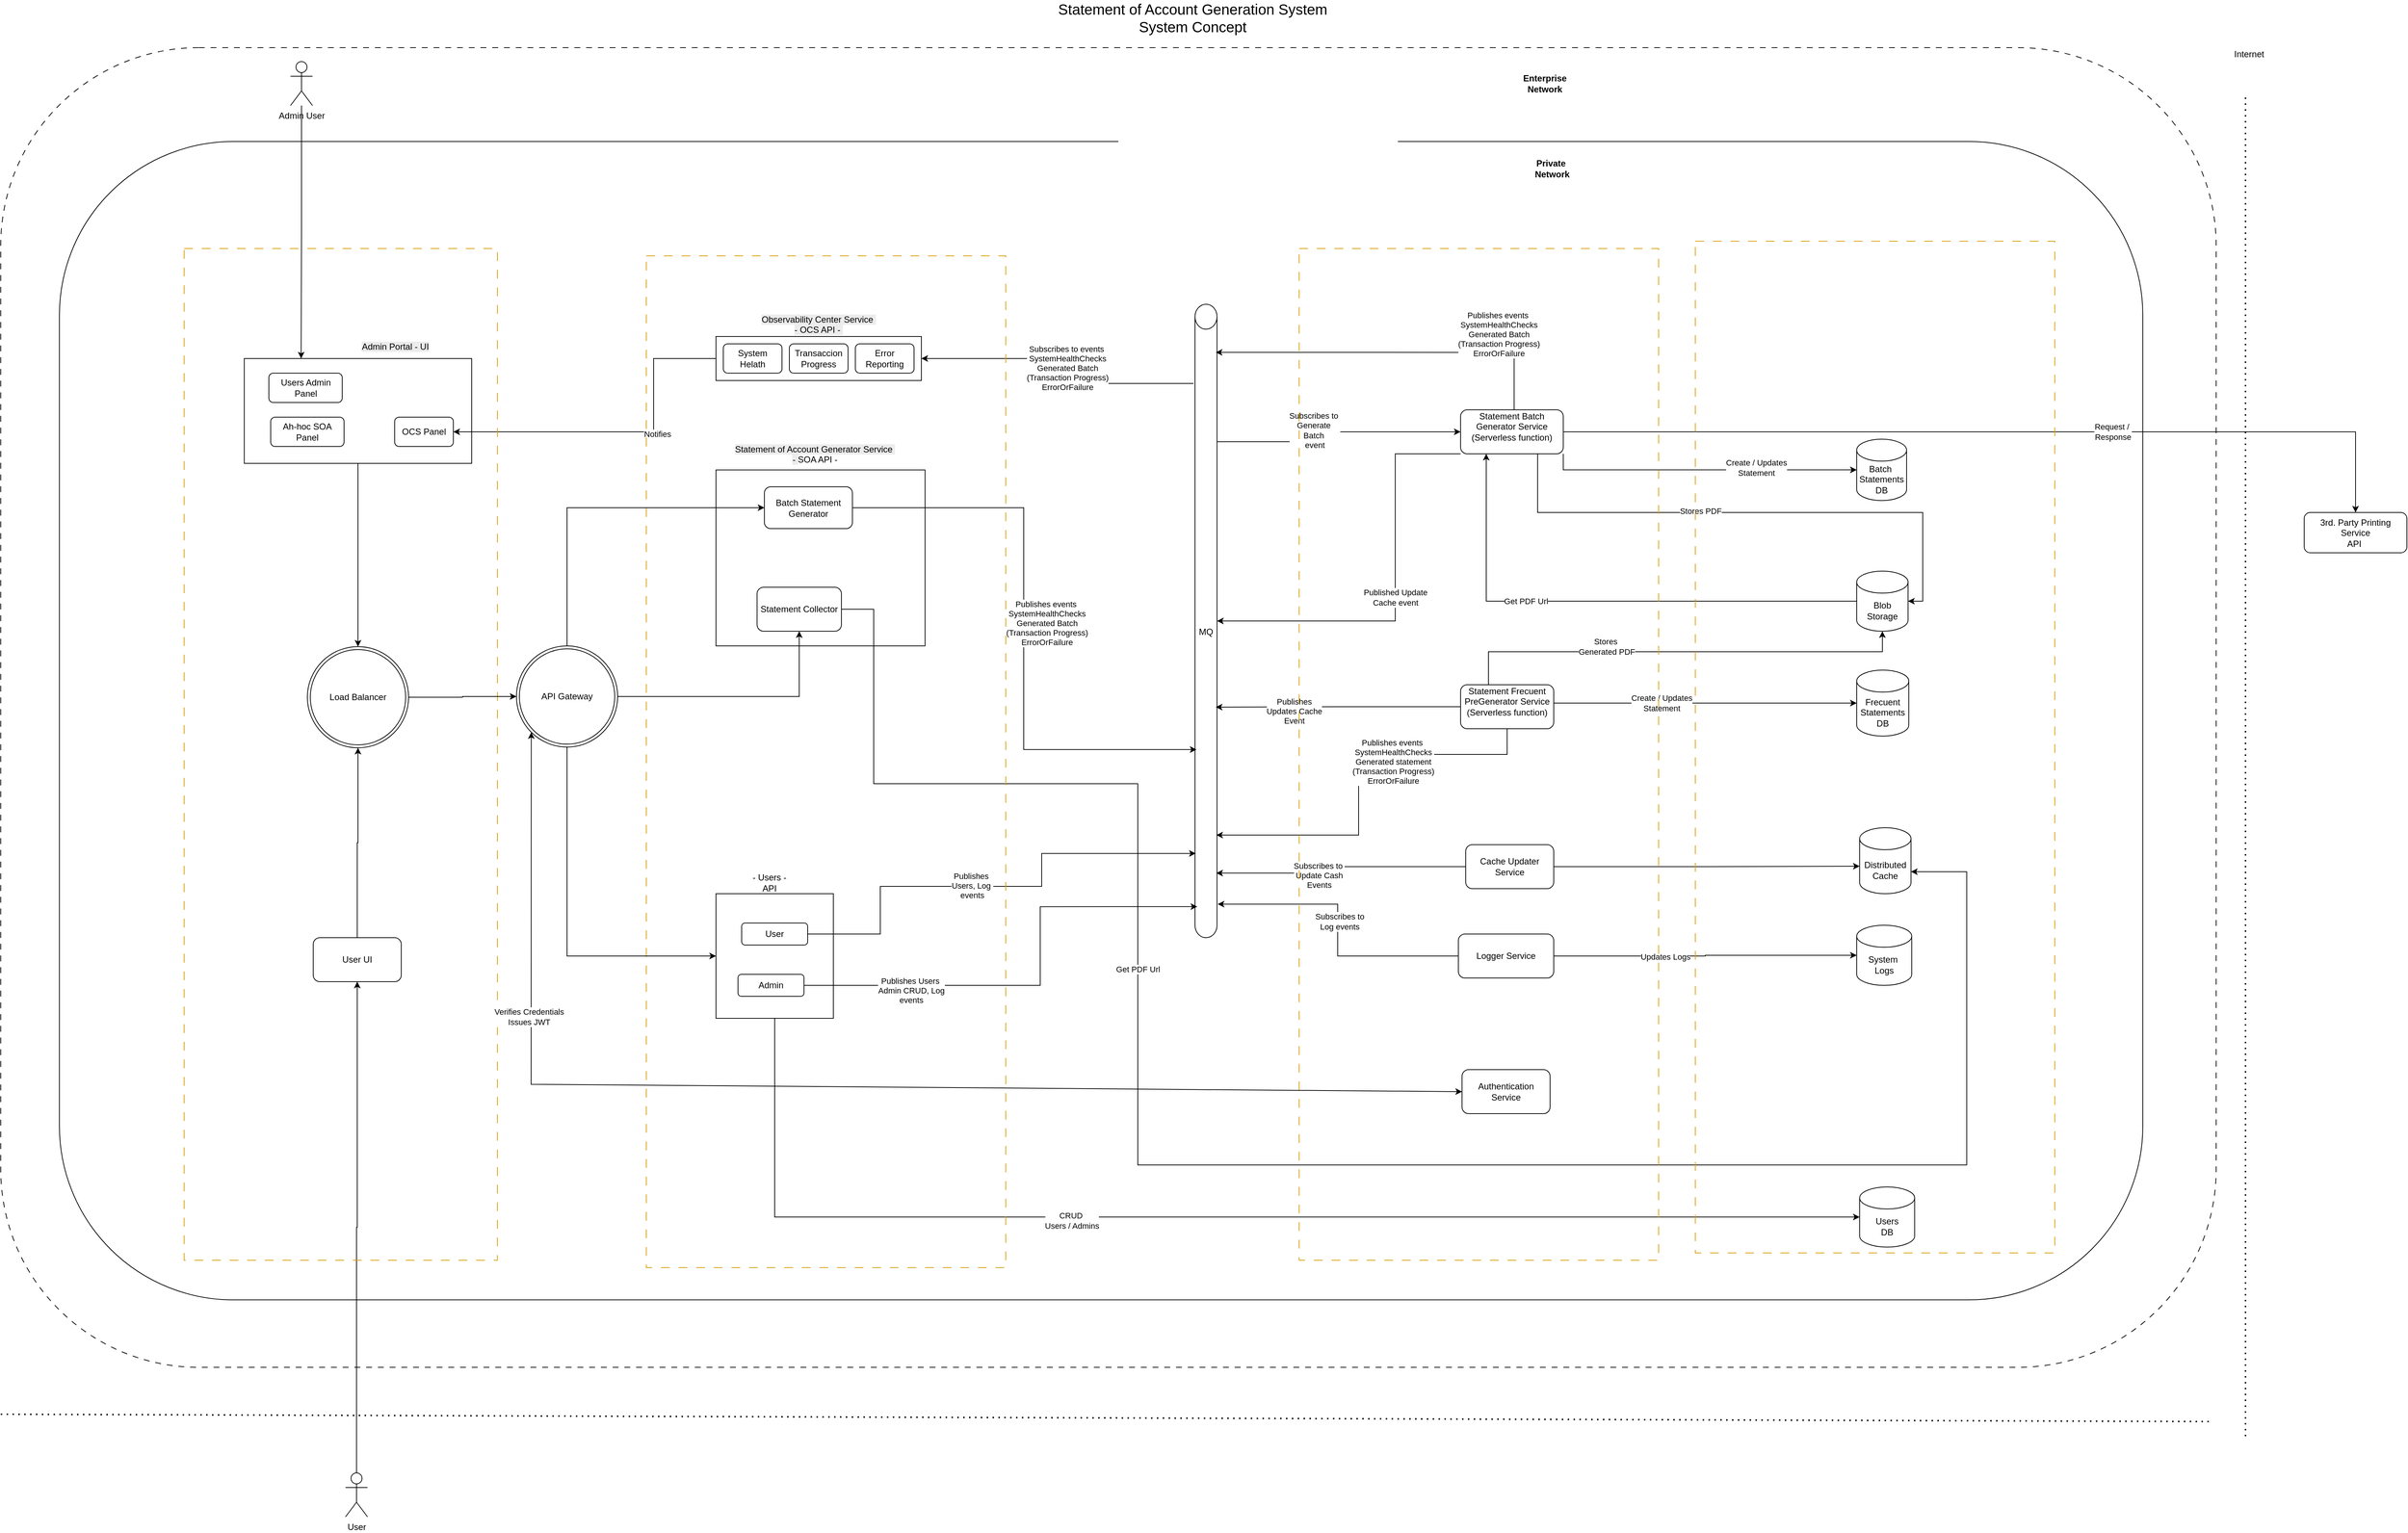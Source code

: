 <mxfile version="27.0.9">
  <diagram name="Page-1" id="ivryOhgs7Wn5QbUWxut4">
    <mxGraphModel dx="2745" dy="2300" grid="1" gridSize="10" guides="1" tooltips="1" connect="1" arrows="1" fold="1" page="1" pageScale="1" pageWidth="850" pageHeight="1100" math="0" shadow="0">
      <root>
        <mxCell id="0" />
        <mxCell id="1" parent="0" />
        <mxCell id="0R49yb49YaAFnDWCWFuC-21" value="" style="rounded=1;whiteSpace=wrap;html=1;dashed=1;dashPattern=8 8;" parent="1" vertex="1">
          <mxGeometry x="-780" y="46" width="3020" height="1800" as="geometry" />
        </mxCell>
        <mxCell id="0R49yb49YaAFnDWCWFuC-17" value="&lt;div style=&quot;forced-color-adjust: none;&quot;&gt;&lt;br&gt;&lt;/div&gt;" style="rounded=1;whiteSpace=wrap;html=1;" parent="1" vertex="1">
          <mxGeometry x="-700" y="174" width="2840" height="1580" as="geometry" />
        </mxCell>
        <mxCell id="Zs69AkH76eqMcSvAzJ_--1" value="" style="rounded=0;whiteSpace=wrap;html=1;" parent="1" vertex="1">
          <mxGeometry x="195" y="440" width="280" height="60" as="geometry" />
        </mxCell>
        <mxCell id="0R49yb49YaAFnDWCWFuC-1" value="&lt;span style=&quot;color: rgb(0, 0, 0); font-family: Helvetica; font-size: 12px; font-style: normal; font-variant-ligatures: normal; font-variant-caps: normal; font-weight: 400; letter-spacing: normal; orphans: 2; text-indent: 0px; text-transform: none; widows: 2; word-spacing: 0px; -webkit-text-stroke-width: 0px; white-space: normal; background-color: rgb(236, 236, 236); text-decoration-thickness: initial; text-decoration-style: initial; text-decoration-color: initial; float: none; display: inline !important;&quot;&gt;Observability Center Service&amp;nbsp;&lt;/span&gt;&lt;div&gt;&lt;span style=&quot;color: rgb(0, 0, 0); font-family: Helvetica; font-size: 12px; font-style: normal; font-variant-ligatures: normal; font-variant-caps: normal; font-weight: 400; letter-spacing: normal; orphans: 2; text-indent: 0px; text-transform: none; widows: 2; word-spacing: 0px; -webkit-text-stroke-width: 0px; white-space: normal; background-color: rgb(236, 236, 236); text-decoration-thickness: initial; text-decoration-style: initial; text-decoration-color: initial; float: none; display: inline !important;&quot;&gt;- OCS API -&amp;nbsp;&lt;/span&gt;&lt;/div&gt;" style="text;whiteSpace=wrap;html=1;align=center;" parent="1" vertex="1">
          <mxGeometry x="230" y="403" width="210" height="30" as="geometry" />
        </mxCell>
        <mxCell id="0R49yb49YaAFnDWCWFuC-2" value="System Helath" style="rounded=1;whiteSpace=wrap;html=1;" parent="1" vertex="1">
          <mxGeometry x="205" y="450" width="80" height="40" as="geometry" />
        </mxCell>
        <mxCell id="0R49yb49YaAFnDWCWFuC-3" value="Transaccion Progress" style="rounded=1;whiteSpace=wrap;html=1;" parent="1" vertex="1">
          <mxGeometry x="295" y="450" width="80" height="40" as="geometry" />
        </mxCell>
        <mxCell id="0R49yb49YaAFnDWCWFuC-4" value="Error Reporting" style="rounded=1;whiteSpace=wrap;html=1;" parent="1" vertex="1">
          <mxGeometry x="385" y="450" width="80" height="40" as="geometry" />
        </mxCell>
        <mxCell id="0R49yb49YaAFnDWCWFuC-5" value="" style="rounded=0;whiteSpace=wrap;html=1;" parent="1" vertex="1">
          <mxGeometry x="195" y="622" width="285" height="240" as="geometry" />
        </mxCell>
        <mxCell id="0R49yb49YaAFnDWCWFuC-6" value="&lt;span style=&quot;color: rgb(0, 0, 0); font-family: Helvetica; font-size: 12px; font-style: normal; font-variant-ligatures: normal; font-variant-caps: normal; font-weight: 400; letter-spacing: normal; orphans: 2; text-indent: 0px; text-transform: none; widows: 2; word-spacing: 0px; -webkit-text-stroke-width: 0px; white-space: normal; background-color: rgb(236, 236, 236); text-decoration-thickness: initial; text-decoration-style: initial; text-decoration-color: initial; float: none; display: inline !important;&quot;&gt;Statement of Account Generator Service&amp;nbsp;&lt;/span&gt;&lt;div&gt;&lt;span style=&quot;color: rgb(0, 0, 0); font-family: Helvetica; font-size: 12px; font-style: normal; font-variant-ligatures: normal; font-variant-caps: normal; font-weight: 400; letter-spacing: normal; orphans: 2; text-indent: 0px; text-transform: none; widows: 2; word-spacing: 0px; -webkit-text-stroke-width: 0px; white-space: normal; background-color: rgb(236, 236, 236); text-decoration-thickness: initial; text-decoration-style: initial; text-decoration-color: initial; float: none; display: inline !important;&quot;&gt;-&amp;nbsp;&lt;/span&gt;SOA API -&lt;/div&gt;" style="text;whiteSpace=wrap;html=1;align=center;" parent="1" vertex="1">
          <mxGeometry x="190" y="580" width="280" height="30" as="geometry" />
        </mxCell>
        <mxCell id="ZxCxxTP1-fVxtw4pIdDy-40" style="edgeStyle=orthogonalEdgeStyle;rounded=0;orthogonalLoop=1;jettySize=auto;html=1;entryX=1;entryY=0;entryDx=0;entryDy=60;entryPerimeter=0;exitX=1;exitY=0.5;exitDx=0;exitDy=0;" parent="1" source="0R49yb49YaAFnDWCWFuC-7" target="ZxCxxTP1-fVxtw4pIdDy-104" edge="1">
          <mxGeometry relative="1" as="geometry">
            <Array as="points">
              <mxPoint x="410" y="812" />
              <mxPoint x="410" y="1050" />
              <mxPoint x="770" y="1050" />
              <mxPoint x="770" y="1570" />
              <mxPoint x="1900" y="1570" />
              <mxPoint x="1900" y="1170" />
            </Array>
          </mxGeometry>
        </mxCell>
        <mxCell id="ZxCxxTP1-fVxtw4pIdDy-41" value="Get PDF Url" style="edgeLabel;html=1;align=center;verticalAlign=middle;resizable=0;points=[];" parent="ZxCxxTP1-fVxtw4pIdDy-40" vertex="1" connectable="0">
          <mxGeometry x="-0.43" relative="1" as="geometry">
            <mxPoint y="106" as="offset" />
          </mxGeometry>
        </mxCell>
        <mxCell id="0R49yb49YaAFnDWCWFuC-7" value="Statement Collector" style="rounded=1;whiteSpace=wrap;html=1;" parent="1" vertex="1">
          <mxGeometry x="251" y="782" width="115" height="60" as="geometry" />
        </mxCell>
        <mxCell id="0R49yb49YaAFnDWCWFuC-8" value="Batch Statement Generator" style="rounded=1;whiteSpace=wrap;html=1;" parent="1" vertex="1">
          <mxGeometry x="261" y="645" width="120" height="57" as="geometry" />
        </mxCell>
        <mxCell id="zxRVQhYA9sMIBTEJFNtc-15" style="edgeStyle=orthogonalEdgeStyle;rounded=0;orthogonalLoop=1;jettySize=auto;html=1;" parent="1" source="0R49yb49YaAFnDWCWFuC-11" target="zxRVQhYA9sMIBTEJFNtc-12" edge="1">
          <mxGeometry relative="1" as="geometry" />
        </mxCell>
        <mxCell id="0R49yb49YaAFnDWCWFuC-11" value="" style="rounded=0;whiteSpace=wrap;html=1;" parent="1" vertex="1">
          <mxGeometry x="-448" y="470" width="310" height="143" as="geometry" />
        </mxCell>
        <mxCell id="0R49yb49YaAFnDWCWFuC-12" value="&lt;span style=&quot;color: rgb(0, 0, 0); font-family: Helvetica; font-size: 12px; font-style: normal; font-variant-ligatures: normal; font-variant-caps: normal; font-weight: 400; letter-spacing: normal; orphans: 2; text-indent: 0px; text-transform: none; widows: 2; word-spacing: 0px; -webkit-text-stroke-width: 0px; white-space: normal; background-color: rgb(236, 236, 236); text-decoration-thickness: initial; text-decoration-style: initial; text-decoration-color: initial; float: none; display: inline !important;&quot;&gt;Admin Portal - UI&lt;/span&gt;" style="text;whiteSpace=wrap;html=1;align=center;" parent="1" vertex="1">
          <mxGeometry x="-347" y="440" width="210" height="30" as="geometry" />
        </mxCell>
        <mxCell id="0R49yb49YaAFnDWCWFuC-13" value="Ah-hoc&lt;span style=&quot;background-color: transparent; color: light-dark(rgb(0, 0, 0), rgb(255, 255, 255));&quot;&gt;&amp;nbsp;SOA Panel&lt;/span&gt;" style="rounded=1;whiteSpace=wrap;html=1;" parent="1" vertex="1">
          <mxGeometry x="-412" y="550" width="100" height="40" as="geometry" />
        </mxCell>
        <mxCell id="0R49yb49YaAFnDWCWFuC-14" value="OCS Panel" style="rounded=1;whiteSpace=wrap;html=1;" parent="1" vertex="1">
          <mxGeometry x="-243" y="550" width="80" height="40" as="geometry" />
        </mxCell>
        <mxCell id="kHG6LElblxiRrdiKIm1M-5" style="edgeStyle=orthogonalEdgeStyle;rounded=0;orthogonalLoop=1;jettySize=auto;html=1;entryX=0.25;entryY=0;entryDx=0;entryDy=0;" parent="1" source="0R49yb49YaAFnDWCWFuC-18" target="0R49yb49YaAFnDWCWFuC-11" edge="1">
          <mxGeometry relative="1" as="geometry" />
        </mxCell>
        <mxCell id="0R49yb49YaAFnDWCWFuC-18" value="Admin User" style="shape=umlActor;verticalLabelPosition=bottom;verticalAlign=top;html=1;outlineConnect=0;" parent="1" vertex="1">
          <mxGeometry x="-385" y="65" width="30" height="60" as="geometry" />
        </mxCell>
        <mxCell id="0R49yb49YaAFnDWCWFuC-22" value="&lt;font style=&quot;font-size: 20px;&quot;&gt;Statement of Account&amp;nbsp;&lt;span style=&quot;background-color: transparent; color: light-dark(rgb(0, 0, 0), rgb(255, 255, 255));&quot;&gt;Generation System&lt;/span&gt;&lt;/font&gt;&lt;div&gt;&lt;span style=&quot;font-size: 20px; background-color: transparent; color: light-dark(rgb(0, 0, 0), rgb(255, 255, 255));&quot;&gt;System Concept&lt;/span&gt;&lt;/div&gt;" style="text;html=1;align=center;verticalAlign=middle;whiteSpace=wrap;rounded=0;" parent="1" vertex="1">
          <mxGeometry x="620" y="-10" width="450" height="30" as="geometry" />
        </mxCell>
        <mxCell id="ZxCxxTP1-fVxtw4pIdDy-1" value="&lt;div&gt;&lt;b&gt;Private&amp;nbsp;&lt;/b&gt;&lt;/div&gt;&lt;div&gt;&lt;b&gt;Network&lt;/b&gt;&lt;/div&gt;" style="text;html=1;align=center;verticalAlign=middle;whiteSpace=wrap;rounded=0;" parent="1" vertex="1">
          <mxGeometry x="1290" y="195" width="90" height="32" as="geometry" />
        </mxCell>
        <mxCell id="ZxCxxTP1-fVxtw4pIdDy-2" value="&lt;div&gt;&lt;b&gt;Enterprise Network&lt;/b&gt;&lt;/div&gt;" style="text;html=1;align=center;verticalAlign=middle;whiteSpace=wrap;rounded=0;" parent="1" vertex="1">
          <mxGeometry x="1270" y="80" width="110" height="30" as="geometry" />
        </mxCell>
        <mxCell id="ZxCxxTP1-fVxtw4pIdDy-10" style="edgeStyle=orthogonalEdgeStyle;rounded=0;orthogonalLoop=1;jettySize=auto;html=1;entryX=0.5;entryY=0;entryDx=0;entryDy=0;" parent="1" source="ZxCxxTP1-fVxtw4pIdDy-8" target="ZxCxxTP1-fVxtw4pIdDy-9" edge="1">
          <mxGeometry relative="1" as="geometry" />
        </mxCell>
        <mxCell id="ZxCxxTP1-fVxtw4pIdDy-21" value="Request /&amp;nbsp;&lt;div&gt;Response&lt;/div&gt;" style="edgeLabel;html=1;align=center;verticalAlign=middle;resizable=0;points=[];" parent="ZxCxxTP1-fVxtw4pIdDy-10" vertex="1" connectable="0">
          <mxGeometry x="-0.239" relative="1" as="geometry">
            <mxPoint x="296" as="offset" />
          </mxGeometry>
        </mxCell>
        <mxCell id="ZxCxxTP1-fVxtw4pIdDy-8" value="Statement Batch Generator Service&lt;div&gt;(Serverless function)&lt;br&gt;&lt;div&gt;&lt;br&gt;&lt;/div&gt;&lt;/div&gt;" style="rounded=1;whiteSpace=wrap;html=1;" parent="1" vertex="1">
          <mxGeometry x="1210" y="540" width="140" height="60" as="geometry" />
        </mxCell>
        <mxCell id="ZxCxxTP1-fVxtw4pIdDy-9" value="3rd. Party Printing Service&lt;div&gt;API&amp;nbsp;&lt;/div&gt;" style="rounded=1;whiteSpace=wrap;html=1;" parent="1" vertex="1">
          <mxGeometry x="2360" y="680" width="140" height="55" as="geometry" />
        </mxCell>
        <mxCell id="ZxCxxTP1-fVxtw4pIdDy-15" style="edgeStyle=orthogonalEdgeStyle;rounded=0;orthogonalLoop=1;jettySize=auto;html=1;exitX=0.889;exitY=0.217;exitDx=0;exitDy=0;exitPerimeter=0;" parent="1" source="ZxCxxTP1-fVxtw4pIdDy-11" target="ZxCxxTP1-fVxtw4pIdDy-8" edge="1">
          <mxGeometry relative="1" as="geometry" />
        </mxCell>
        <mxCell id="ZxCxxTP1-fVxtw4pIdDy-19" value="Subscribes to&amp;nbsp;&lt;div&gt;&lt;span style=&quot;background-color: light-dark(#ffffff, var(--ge-dark-color, #121212)); color: light-dark(rgb(0, 0, 0), rgb(255, 255, 255));&quot;&gt;Generate&amp;nbsp;&lt;/span&gt;&lt;div&gt;&lt;span style=&quot;background-color: light-dark(#ffffff, var(--ge-dark-color, #121212)); color: light-dark(rgb(0, 0, 0), rgb(255, 255, 255));&quot;&gt;Batch&amp;nbsp;&lt;/span&gt;&lt;div&gt;&lt;div&gt;event&lt;/div&gt;&lt;/div&gt;&lt;/div&gt;&lt;/div&gt;" style="edgeLabel;html=1;align=center;verticalAlign=middle;resizable=0;points=[];" parent="ZxCxxTP1-fVxtw4pIdDy-15" vertex="1" connectable="0">
          <mxGeometry x="-0.255" relative="1" as="geometry">
            <mxPoint x="6" y="-16" as="offset" />
          </mxGeometry>
        </mxCell>
        <mxCell id="ZxCxxTP1-fVxtw4pIdDy-17" style="edgeStyle=orthogonalEdgeStyle;rounded=0;orthogonalLoop=1;jettySize=auto;html=1;entryX=1;entryY=0.5;entryDx=0;entryDy=0;exitX=-0.067;exitY=0.125;exitDx=0;exitDy=0;exitPerimeter=0;" parent="1" source="ZxCxxTP1-fVxtw4pIdDy-11" target="Zs69AkH76eqMcSvAzJ_--1" edge="1">
          <mxGeometry relative="1" as="geometry">
            <mxPoint x="847.01" y="484.478" as="sourcePoint" />
            <mxPoint x="475.0" y="486" as="targetPoint" />
          </mxGeometry>
        </mxCell>
        <mxCell id="ZxCxxTP1-fVxtw4pIdDy-60" value="Subscribes to&amp;nbsp;&lt;span style=&quot;background-color: light-dark(#ffffff, var(--ge-dark-color, #121212)); color: light-dark(rgb(0, 0, 0), rgb(255, 255, 255));&quot;&gt;events&amp;nbsp;&lt;/span&gt;&lt;div&gt;&lt;div&gt;&lt;span style=&quot;background-color: light-dark(#ffffff, var(--ge-dark-color, #121212)); color: light-dark(rgb(0, 0, 0), rgb(255, 255, 255));&quot;&gt;SystemHealthChecks&lt;/span&gt;&lt;/div&gt;&lt;div&gt;Generated Batch &lt;br&gt;(Transaction Progress)&lt;/div&gt;&lt;div&gt;ErrorOrFailure&lt;/div&gt;&lt;/div&gt;" style="edgeLabel;html=1;align=center;verticalAlign=middle;resizable=0;points=[];" parent="ZxCxxTP1-fVxtw4pIdDy-17" vertex="1" connectable="0">
          <mxGeometry x="0.204" y="-1" relative="1" as="geometry">
            <mxPoint x="38" y="14" as="offset" />
          </mxGeometry>
        </mxCell>
        <mxCell id="ZxCxxTP1-fVxtw4pIdDy-11" value="MQ" style="shape=cylinder3;whiteSpace=wrap;html=1;boundedLbl=1;backgroundOutline=1;size=17;" parent="1" vertex="1">
          <mxGeometry x="848" y="396" width="30" height="864" as="geometry" />
        </mxCell>
        <mxCell id="ZxCxxTP1-fVxtw4pIdDy-12" style="edgeStyle=orthogonalEdgeStyle;rounded=0;orthogonalLoop=1;jettySize=auto;html=1;exitX=1;exitY=0.5;exitDx=0;exitDy=0;entryX=0.067;entryY=0.703;entryDx=0;entryDy=0;entryPerimeter=0;" parent="1" source="0R49yb49YaAFnDWCWFuC-8" target="ZxCxxTP1-fVxtw4pIdDy-11" edge="1">
          <mxGeometry relative="1" as="geometry" />
        </mxCell>
        <mxCell id="ZxCxxTP1-fVxtw4pIdDy-18" value="Publishes events&amp;nbsp;&lt;div&gt;&lt;div&gt;&lt;span style=&quot;background-color: light-dark(#ffffff, var(--ge-dark-color, #121212)); color: light-dark(rgb(0, 0, 0), rgb(255, 255, 255));&quot;&gt;SystemHealthChecks&lt;/span&gt;&lt;/div&gt;&lt;div&gt;Generated Batch&lt;br&gt;(Transaction Progress)&lt;/div&gt;&lt;div&gt;ErrorOrFailure&lt;/div&gt;&lt;/div&gt;" style="edgeLabel;html=1;align=center;verticalAlign=middle;resizable=0;points=[];" parent="ZxCxxTP1-fVxtw4pIdDy-12" vertex="1" connectable="0">
          <mxGeometry x="-0.025" relative="1" as="geometry">
            <mxPoint x="31" y="1" as="offset" />
          </mxGeometry>
        </mxCell>
        <mxCell id="ZxCxxTP1-fVxtw4pIdDy-16" style="edgeStyle=orthogonalEdgeStyle;rounded=0;orthogonalLoop=1;jettySize=auto;html=1;entryX=0.944;entryY=0.076;entryDx=0;entryDy=0;entryPerimeter=0;exitX=0.5;exitY=0;exitDx=0;exitDy=0;" parent="1" source="ZxCxxTP1-fVxtw4pIdDy-8" target="ZxCxxTP1-fVxtw4pIdDy-11" edge="1">
          <mxGeometry relative="1" as="geometry">
            <Array as="points">
              <mxPoint x="1283" y="462" />
            </Array>
          </mxGeometry>
        </mxCell>
        <mxCell id="ZxCxxTP1-fVxtw4pIdDy-20" value="Publishes events&amp;nbsp;&lt;div&gt;&lt;div&gt;&lt;span style=&quot;background-color: light-dark(#ffffff, var(--ge-dark-color, #121212)); color: light-dark(rgb(0, 0, 0), rgb(255, 255, 255));&quot;&gt;SystemHealthChecks&lt;/span&gt;&lt;/div&gt;&lt;div&gt;Generated Batch&lt;br&gt;(Transaction Progress)&lt;/div&gt;&lt;div&gt;ErrorOrFailure&lt;/div&gt;&lt;/div&gt;" style="edgeLabel;html=1;align=center;verticalAlign=middle;resizable=0;points=[];" parent="ZxCxxTP1-fVxtw4pIdDy-16" vertex="1" connectable="0">
          <mxGeometry x="-0.58" relative="1" as="geometry">
            <mxPoint y="-25" as="offset" />
          </mxGeometry>
        </mxCell>
        <mxCell id="ZxCxxTP1-fVxtw4pIdDy-22" value="" style="endArrow=none;dashed=1;html=1;dashPattern=1 3;strokeWidth=2;rounded=0;" parent="1" edge="1">
          <mxGeometry width="50" height="50" relative="1" as="geometry">
            <mxPoint x="2280" y="1940" as="sourcePoint" />
            <mxPoint x="2280" y="110" as="targetPoint" />
          </mxGeometry>
        </mxCell>
        <mxCell id="ZxCxxTP1-fVxtw4pIdDy-23" value="Internet" style="text;html=1;align=center;verticalAlign=middle;whiteSpace=wrap;rounded=0;" parent="1" vertex="1">
          <mxGeometry x="2255" y="40" width="60" height="30" as="geometry" />
        </mxCell>
        <mxCell id="zxRVQhYA9sMIBTEJFNtc-19" style="edgeStyle=orthogonalEdgeStyle;rounded=0;orthogonalLoop=1;jettySize=auto;html=1;" parent="1" source="ZxCxxTP1-fVxtw4pIdDy-25" target="ZxCxxTP1-fVxtw4pIdDy-74" edge="1">
          <mxGeometry relative="1" as="geometry" />
        </mxCell>
        <mxCell id="ZxCxxTP1-fVxtw4pIdDy-25" value="User" style="shape=umlActor;verticalLabelPosition=bottom;verticalAlign=top;html=1;outlineConnect=0;" parent="1" vertex="1">
          <mxGeometry x="-310" y="1990" width="30" height="60" as="geometry" />
        </mxCell>
        <mxCell id="kHG6LElblxiRrdiKIm1M-6" style="edgeStyle=orthogonalEdgeStyle;rounded=0;orthogonalLoop=1;jettySize=auto;html=1;entryX=0.944;entryY=0.636;entryDx=0;entryDy=0;entryPerimeter=0;" parent="1" source="ZxCxxTP1-fVxtw4pIdDy-28" target="ZxCxxTP1-fVxtw4pIdDy-11" edge="1">
          <mxGeometry relative="1" as="geometry" />
        </mxCell>
        <mxCell id="kHG6LElblxiRrdiKIm1M-7" value="Publishes&lt;div&gt;Updates Cache&lt;div&gt;Event&lt;/div&gt;&lt;/div&gt;" style="edgeLabel;html=1;align=center;verticalAlign=middle;resizable=0;points=[];" parent="kHG6LElblxiRrdiKIm1M-6" vertex="1" connectable="0">
          <mxGeometry x="0.365" y="4" relative="1" as="geometry">
            <mxPoint y="1" as="offset" />
          </mxGeometry>
        </mxCell>
        <mxCell id="ZxCxxTP1-fVxtw4pIdDy-28" value="Statement Frecuent PreGenerator Service&lt;div&gt;(Serverless function)&lt;br&gt;&lt;div&gt;&lt;br&gt;&lt;/div&gt;&lt;/div&gt;" style="rounded=1;whiteSpace=wrap;html=1;" parent="1" vertex="1">
          <mxGeometry x="1210" y="915" width="127" height="60" as="geometry" />
        </mxCell>
        <mxCell id="ZxCxxTP1-fVxtw4pIdDy-42" style="edgeStyle=orthogonalEdgeStyle;rounded=0;orthogonalLoop=1;jettySize=auto;html=1;entryX=0.25;entryY=1;entryDx=0;entryDy=0;" parent="1" source="ZxCxxTP1-fVxtw4pIdDy-33" target="ZxCxxTP1-fVxtw4pIdDy-8" edge="1">
          <mxGeometry relative="1" as="geometry" />
        </mxCell>
        <mxCell id="ZxCxxTP1-fVxtw4pIdDy-43" value="Get PDF Url" style="edgeLabel;html=1;align=center;verticalAlign=middle;resizable=0;points=[];" parent="ZxCxxTP1-fVxtw4pIdDy-42" vertex="1" connectable="0">
          <mxGeometry x="0.277" relative="1" as="geometry">
            <mxPoint as="offset" />
          </mxGeometry>
        </mxCell>
        <mxCell id="ZxCxxTP1-fVxtw4pIdDy-33" value="Blob Storage" style="shape=cylinder3;whiteSpace=wrap;html=1;boundedLbl=1;backgroundOutline=1;size=15;" parent="1" vertex="1">
          <mxGeometry x="1750" y="760" width="70" height="82" as="geometry" />
        </mxCell>
        <mxCell id="ZxCxxTP1-fVxtw4pIdDy-34" style="edgeStyle=orthogonalEdgeStyle;rounded=0;orthogonalLoop=1;jettySize=auto;html=1;exitX=0.75;exitY=1;exitDx=0;exitDy=0;entryX=1;entryY=0.5;entryDx=0;entryDy=0;entryPerimeter=0;" parent="1" source="ZxCxxTP1-fVxtw4pIdDy-8" target="ZxCxxTP1-fVxtw4pIdDy-33" edge="1">
          <mxGeometry relative="1" as="geometry" />
        </mxCell>
        <mxCell id="ZxCxxTP1-fVxtw4pIdDy-36" value="Stores PDF" style="edgeLabel;html=1;align=center;verticalAlign=middle;resizable=0;points=[];" parent="ZxCxxTP1-fVxtw4pIdDy-34" vertex="1" connectable="0">
          <mxGeometry x="-0.19" y="2" relative="1" as="geometry">
            <mxPoint as="offset" />
          </mxGeometry>
        </mxCell>
        <mxCell id="ZxCxxTP1-fVxtw4pIdDy-35" style="edgeStyle=orthogonalEdgeStyle;rounded=0;orthogonalLoop=1;jettySize=auto;html=1;entryX=0.5;entryY=1;entryDx=0;entryDy=0;entryPerimeter=0;" parent="1" source="ZxCxxTP1-fVxtw4pIdDy-28" target="ZxCxxTP1-fVxtw4pIdDy-33" edge="1">
          <mxGeometry relative="1" as="geometry">
            <mxPoint x="1008" y="875" as="sourcePoint" />
            <Array as="points">
              <mxPoint x="1248" y="870" />
            </Array>
          </mxGeometry>
        </mxCell>
        <mxCell id="ZxCxxTP1-fVxtw4pIdDy-37" value="Stores&amp;nbsp;&lt;div&gt;Generated PDF&lt;/div&gt;" style="edgeLabel;html=1;align=center;verticalAlign=middle;resizable=0;points=[];" parent="ZxCxxTP1-fVxtw4pIdDy-35" vertex="1" connectable="0">
          <mxGeometry x="-0.326" relative="1" as="geometry">
            <mxPoint y="-7" as="offset" />
          </mxGeometry>
        </mxCell>
        <mxCell id="ZxCxxTP1-fVxtw4pIdDy-49" value="Frecuent Statements&lt;div&gt;DB&lt;/div&gt;" style="shape=cylinder3;whiteSpace=wrap;html=1;boundedLbl=1;backgroundOutline=1;size=15;" parent="1" vertex="1">
          <mxGeometry x="1750" y="895" width="71" height="90" as="geometry" />
        </mxCell>
        <mxCell id="ZxCxxTP1-fVxtw4pIdDy-52" style="edgeStyle=orthogonalEdgeStyle;rounded=0;orthogonalLoop=1;jettySize=auto;html=1;" parent="1" source="ZxCxxTP1-fVxtw4pIdDy-28" target="ZxCxxTP1-fVxtw4pIdDy-49" edge="1">
          <mxGeometry relative="1" as="geometry">
            <mxPoint x="1008" y="905" as="sourcePoint" />
            <Array as="points">
              <mxPoint x="1365" y="940" />
            </Array>
          </mxGeometry>
        </mxCell>
        <mxCell id="ZxCxxTP1-fVxtw4pIdDy-53" value="Create / Updates&lt;div&gt;Statement&lt;/div&gt;" style="edgeLabel;html=1;align=center;verticalAlign=middle;resizable=0;points=[];" parent="ZxCxxTP1-fVxtw4pIdDy-52" vertex="1" connectable="0">
          <mxGeometry x="-0.295" relative="1" as="geometry">
            <mxPoint x="1" as="offset" />
          </mxGeometry>
        </mxCell>
        <mxCell id="ZxCxxTP1-fVxtw4pIdDy-54" style="edgeStyle=orthogonalEdgeStyle;rounded=0;orthogonalLoop=1;jettySize=auto;html=1;entryX=0;entryY=0.5;entryDx=0;entryDy=0;entryPerimeter=0;exitX=1;exitY=1;exitDx=0;exitDy=0;" parent="1" source="ZxCxxTP1-fVxtw4pIdDy-8" target="ZxCxxTP1-fVxtw4pIdDy-117" edge="1">
          <mxGeometry relative="1" as="geometry" />
        </mxCell>
        <mxCell id="ZxCxxTP1-fVxtw4pIdDy-55" value="Create / Updates&lt;div&gt;Statement&lt;/div&gt;" style="edgeLabel;html=1;align=center;verticalAlign=middle;resizable=0;points=[];" parent="ZxCxxTP1-fVxtw4pIdDy-54" vertex="1" connectable="0">
          <mxGeometry x="0.351" y="3" relative="1" as="geometry">
            <mxPoint as="offset" />
          </mxGeometry>
        </mxCell>
        <mxCell id="ZxCxxTP1-fVxtw4pIdDy-72" style="edgeStyle=orthogonalEdgeStyle;rounded=0;orthogonalLoop=1;jettySize=auto;html=1;exitX=0;exitY=0.5;exitDx=0;exitDy=0;entryX=1;entryY=0.5;entryDx=0;entryDy=0;" parent="1" source="Zs69AkH76eqMcSvAzJ_--1" target="0R49yb49YaAFnDWCWFuC-14" edge="1">
          <mxGeometry relative="1" as="geometry">
            <mxPoint x="475.0" y="445" as="sourcePoint" />
            <mxPoint x="455.0" y="280.059" as="targetPoint" />
            <Array as="points">
              <mxPoint x="110" y="470" />
              <mxPoint x="110" y="570" />
            </Array>
          </mxGeometry>
        </mxCell>
        <mxCell id="ZxCxxTP1-fVxtw4pIdDy-73" value="Notifies" style="edgeLabel;html=1;align=center;verticalAlign=middle;resizable=0;points=[];" parent="ZxCxxTP1-fVxtw4pIdDy-72" vertex="1" connectable="0">
          <mxGeometry x="-0.191" y="-3" relative="1" as="geometry">
            <mxPoint x="5" y="6" as="offset" />
          </mxGeometry>
        </mxCell>
        <mxCell id="zxRVQhYA9sMIBTEJFNtc-18" style="edgeStyle=orthogonalEdgeStyle;rounded=0;orthogonalLoop=1;jettySize=auto;html=1;entryX=0.5;entryY=1;entryDx=0;entryDy=0;" parent="1" source="ZxCxxTP1-fVxtw4pIdDy-74" target="zxRVQhYA9sMIBTEJFNtc-12" edge="1">
          <mxGeometry relative="1" as="geometry" />
        </mxCell>
        <mxCell id="ZxCxxTP1-fVxtw4pIdDy-74" value="User UI" style="rounded=1;whiteSpace=wrap;html=1;" parent="1" vertex="1">
          <mxGeometry x="-354" y="1260" width="120" height="60" as="geometry" />
        </mxCell>
        <mxCell id="ZxCxxTP1-fVxtw4pIdDy-77" style="edgeStyle=orthogonalEdgeStyle;rounded=0;orthogonalLoop=1;jettySize=auto;html=1;entryX=0.967;entryY=0.838;entryDx=0;entryDy=0;entryPerimeter=0;exitX=0.5;exitY=1;exitDx=0;exitDy=0;" parent="1" source="ZxCxxTP1-fVxtw4pIdDy-28" target="ZxCxxTP1-fVxtw4pIdDy-11" edge="1">
          <mxGeometry relative="1" as="geometry">
            <mxPoint x="944.5" y="860" as="sourcePoint" />
            <Array as="points">
              <mxPoint x="1274" y="1010" />
              <mxPoint x="1071" y="1010" />
              <mxPoint x="1071" y="1120" />
            </Array>
          </mxGeometry>
        </mxCell>
        <mxCell id="ZxCxxTP1-fVxtw4pIdDy-78" value="Publishes events&amp;nbsp;&lt;div&gt;&lt;div&gt;&lt;span style=&quot;background-color: light-dark(#ffffff, var(--ge-dark-color, #121212)); color: light-dark(rgb(0, 0, 0), rgb(255, 255, 255));&quot;&gt;SystemHealthChecks&lt;/span&gt;&lt;/div&gt;&lt;div&gt;Generated statement&lt;br&gt;(Transaction Progress)&lt;/div&gt;&lt;div&gt;ErrorOrFailure&lt;/div&gt;&lt;/div&gt;" style="edgeLabel;html=1;align=center;verticalAlign=middle;resizable=0;points=[];" parent="ZxCxxTP1-fVxtw4pIdDy-77" vertex="1" connectable="0">
          <mxGeometry x="-0.165" relative="1" as="geometry">
            <mxPoint x="35" y="10" as="offset" />
          </mxGeometry>
        </mxCell>
        <mxCell id="ZxCxxTP1-fVxtw4pIdDy-104" value="Distributed&lt;div&gt;Cache&lt;/div&gt;" style="shape=cylinder3;whiteSpace=wrap;html=1;boundedLbl=1;backgroundOutline=1;size=15;" parent="1" vertex="1">
          <mxGeometry x="1754" y="1110" width="70" height="90" as="geometry" />
        </mxCell>
        <mxCell id="ZxCxxTP1-fVxtw4pIdDy-106" value="&lt;div&gt;&lt;br&gt;&lt;/div&gt;" style="rounded=0;whiteSpace=wrap;html=1;" parent="1" vertex="1">
          <mxGeometry x="195" y="1200" width="160" height="170" as="geometry" />
        </mxCell>
        <mxCell id="ZxCxxTP1-fVxtw4pIdDy-108" value="Cache Updater Service" style="rounded=1;whiteSpace=wrap;html=1;" parent="1" vertex="1">
          <mxGeometry x="1217" y="1133.12" width="120" height="60" as="geometry" />
        </mxCell>
        <mxCell id="ZxCxxTP1-fVxtw4pIdDy-109" style="edgeStyle=orthogonalEdgeStyle;rounded=0;orthogonalLoop=1;jettySize=auto;html=1;exitX=0;exitY=1;exitDx=0;exitDy=0;" parent="1" source="ZxCxxTP1-fVxtw4pIdDy-8" target="ZxCxxTP1-fVxtw4pIdDy-11" edge="1">
          <mxGeometry relative="1" as="geometry">
            <Array as="points">
              <mxPoint x="1121" y="600" />
              <mxPoint x="1121" y="828" />
            </Array>
          </mxGeometry>
        </mxCell>
        <mxCell id="ZxCxxTP1-fVxtw4pIdDy-110" value="Published Update&lt;div&gt;Cache event&lt;/div&gt;" style="edgeLabel;html=1;align=center;verticalAlign=middle;resizable=0;points=[];" parent="ZxCxxTP1-fVxtw4pIdDy-109" vertex="1" connectable="0">
          <mxGeometry x="0.016" relative="1" as="geometry">
            <mxPoint as="offset" />
          </mxGeometry>
        </mxCell>
        <mxCell id="ZxCxxTP1-fVxtw4pIdDy-115" style="edgeStyle=orthogonalEdgeStyle;rounded=0;orthogonalLoop=1;jettySize=auto;html=1;entryX=0.967;entryY=0.898;entryDx=0;entryDy=0;entryPerimeter=0;" parent="1" source="ZxCxxTP1-fVxtw4pIdDy-108" target="ZxCxxTP1-fVxtw4pIdDy-11" edge="1">
          <mxGeometry relative="1" as="geometry" />
        </mxCell>
        <mxCell id="kHG6LElblxiRrdiKIm1M-9" value="Subscribes to&amp;nbsp;&lt;div&gt;Update Cash&lt;div&gt;Events&lt;/div&gt;&lt;/div&gt;" style="edgeLabel;html=1;align=center;verticalAlign=middle;resizable=0;points=[];" parent="ZxCxxTP1-fVxtw4pIdDy-115" vertex="1" connectable="0">
          <mxGeometry x="0.197" y="3" relative="1" as="geometry">
            <mxPoint as="offset" />
          </mxGeometry>
        </mxCell>
        <mxCell id="ZxCxxTP1-fVxtw4pIdDy-116" style="edgeStyle=orthogonalEdgeStyle;rounded=0;orthogonalLoop=1;jettySize=auto;html=1;entryX=0;entryY=0;entryDx=0;entryDy=52.5;entryPerimeter=0;" parent="1" source="ZxCxxTP1-fVxtw4pIdDy-108" target="ZxCxxTP1-fVxtw4pIdDy-104" edge="1">
          <mxGeometry relative="1" as="geometry" />
        </mxCell>
        <mxCell id="ZxCxxTP1-fVxtw4pIdDy-117" value="Batch&amp;nbsp;&lt;div&gt;Statements&lt;div&gt;DB&lt;/div&gt;&lt;/div&gt;" style="shape=cylinder3;whiteSpace=wrap;html=1;boundedLbl=1;backgroundOutline=1;size=15;" parent="1" vertex="1">
          <mxGeometry x="1750" y="580" width="68" height="83.77" as="geometry" />
        </mxCell>
        <mxCell id="ZxCxxTP1-fVxtw4pIdDy-118" value="Users&lt;div&gt;DB&lt;/div&gt;" style="shape=cylinder3;whiteSpace=wrap;html=1;boundedLbl=1;backgroundOutline=1;size=15;" parent="1" vertex="1">
          <mxGeometry x="1754" y="1600" width="75" height="82" as="geometry" />
        </mxCell>
        <mxCell id="ZxCxxTP1-fVxtw4pIdDy-128" style="edgeStyle=orthogonalEdgeStyle;rounded=0;orthogonalLoop=1;jettySize=auto;html=1;entryX=0;entryY=0.5;entryDx=0;entryDy=0;entryPerimeter=0;exitX=0.5;exitY=1;exitDx=0;exitDy=0;" parent="1" source="ZxCxxTP1-fVxtw4pIdDy-106" target="ZxCxxTP1-fVxtw4pIdDy-118" edge="1">
          <mxGeometry relative="1" as="geometry" />
        </mxCell>
        <mxCell id="ZxCxxTP1-fVxtw4pIdDy-129" value="CRUD&amp;nbsp;&lt;div&gt;Users / Admins&lt;/div&gt;" style="edgeLabel;html=1;align=center;verticalAlign=middle;resizable=0;points=[];" parent="ZxCxxTP1-fVxtw4pIdDy-128" vertex="1" connectable="0">
          <mxGeometry x="-0.301" relative="1" as="geometry">
            <mxPoint x="64" y="5" as="offset" />
          </mxGeometry>
        </mxCell>
        <mxCell id="ZxCxxTP1-fVxtw4pIdDy-130" value="Users Admin&lt;div&gt;Panel&lt;/div&gt;" style="rounded=1;whiteSpace=wrap;html=1;" parent="1" vertex="1">
          <mxGeometry x="-414.5" y="490" width="100" height="40" as="geometry" />
        </mxCell>
        <mxCell id="ZxCxxTP1-fVxtw4pIdDy-138" style="edgeStyle=orthogonalEdgeStyle;rounded=0;orthogonalLoop=1;jettySize=auto;html=1;entryX=0.1;entryY=0.951;entryDx=0;entryDy=0;entryPerimeter=0;exitX=1;exitY=0.5;exitDx=0;exitDy=0;" parent="1" source="kHG6LElblxiRrdiKIm1M-15" target="ZxCxxTP1-fVxtw4pIdDy-11" edge="1">
          <mxGeometry relative="1" as="geometry">
            <Array as="points">
              <mxPoint x="637" y="1325" />
              <mxPoint x="637" y="1218" />
            </Array>
          </mxGeometry>
        </mxCell>
        <mxCell id="ZxCxxTP1-fVxtw4pIdDy-139" value="Publishes Users&amp;nbsp;&lt;div&gt;Admin CRUD, Log&lt;div&gt;events&lt;/div&gt;&lt;/div&gt;" style="edgeLabel;html=1;align=center;verticalAlign=middle;resizable=0;points=[];" parent="ZxCxxTP1-fVxtw4pIdDy-138" vertex="1" connectable="0">
          <mxGeometry x="-0.659" y="3" relative="1" as="geometry">
            <mxPoint x="36" y="10" as="offset" />
          </mxGeometry>
        </mxCell>
        <mxCell id="ZxCxxTP1-fVxtw4pIdDy-156" style="edgeStyle=orthogonalEdgeStyle;rounded=0;orthogonalLoop=1;jettySize=auto;html=1;" parent="1" source="ZxCxxTP1-fVxtw4pIdDy-151" target="ZxCxxTP1-fVxtw4pIdDy-153" edge="1">
          <mxGeometry relative="1" as="geometry" />
        </mxCell>
        <mxCell id="ZxCxxTP1-fVxtw4pIdDy-157" value="Updates Logs" style="edgeLabel;html=1;align=center;verticalAlign=middle;resizable=0;points=[];" parent="ZxCxxTP1-fVxtw4pIdDy-156" vertex="1" connectable="0">
          <mxGeometry x="-0.273" y="-1" relative="1" as="geometry">
            <mxPoint x="1" as="offset" />
          </mxGeometry>
        </mxCell>
        <mxCell id="ZxCxxTP1-fVxtw4pIdDy-151" value="Logger Service" style="rounded=1;whiteSpace=wrap;html=1;" parent="1" vertex="1">
          <mxGeometry x="1207" y="1255" width="130" height="60" as="geometry" />
        </mxCell>
        <mxCell id="ZxCxxTP1-fVxtw4pIdDy-153" value="System&amp;nbsp;&lt;div&gt;Logs&lt;/div&gt;" style="shape=cylinder3;whiteSpace=wrap;html=1;boundedLbl=1;backgroundOutline=1;size=15;" parent="1" vertex="1">
          <mxGeometry x="1750" y="1243" width="75" height="82" as="geometry" />
        </mxCell>
        <mxCell id="ZxCxxTP1-fVxtw4pIdDy-155" style="edgeStyle=orthogonalEdgeStyle;rounded=0;orthogonalLoop=1;jettySize=auto;html=1;entryX=1.033;entryY=0.947;entryDx=0;entryDy=0;entryPerimeter=0;" parent="1" source="ZxCxxTP1-fVxtw4pIdDy-151" target="ZxCxxTP1-fVxtw4pIdDy-11" edge="1">
          <mxGeometry relative="1" as="geometry" />
        </mxCell>
        <mxCell id="ZxCxxTP1-fVxtw4pIdDy-158" value="Subscribes to&lt;div&gt;Log events&lt;/div&gt;" style="edgeLabel;html=1;align=center;verticalAlign=middle;resizable=0;points=[];" parent="ZxCxxTP1-fVxtw4pIdDy-155" vertex="1" connectable="0">
          <mxGeometry x="0.064" y="-2" relative="1" as="geometry">
            <mxPoint as="offset" />
          </mxGeometry>
        </mxCell>
        <mxCell id="ZxCxxTP1-fVxtw4pIdDy-168" style="edgeStyle=orthogonalEdgeStyle;rounded=0;orthogonalLoop=1;jettySize=auto;html=1;entryX=0.5;entryY=1;entryDx=0;entryDy=0;entryPerimeter=0;" parent="1" edge="1">
          <mxGeometry relative="1" as="geometry">
            <mxPoint x="829.37" y="1468.115" as="targetPoint" />
          </mxGeometry>
        </mxCell>
        <mxCell id="kHG6LElblxiRrdiKIm1M-13" value="- Users - API" style="text;html=1;align=center;verticalAlign=middle;whiteSpace=wrap;rounded=0;" parent="1" vertex="1">
          <mxGeometry x="237.5" y="1170" width="60" height="30" as="geometry" />
        </mxCell>
        <mxCell id="kHG6LElblxiRrdiKIm1M-14" value="User" style="rounded=1;whiteSpace=wrap;html=1;" parent="1" vertex="1">
          <mxGeometry x="230" y="1240" width="90" height="30" as="geometry" />
        </mxCell>
        <mxCell id="kHG6LElblxiRrdiKIm1M-15" value="Admin" style="rounded=1;whiteSpace=wrap;html=1;" parent="1" vertex="1">
          <mxGeometry x="225" y="1310" width="90" height="30" as="geometry" />
        </mxCell>
        <mxCell id="ZxCxxTP1-fVxtw4pIdDy-124" style="edgeStyle=orthogonalEdgeStyle;rounded=0;orthogonalLoop=1;jettySize=auto;html=1;entryX=0.033;entryY=0.867;entryDx=0;entryDy=0;entryPerimeter=0;exitX=1;exitY=0.5;exitDx=0;exitDy=0;" parent="1" source="kHG6LElblxiRrdiKIm1M-14" target="ZxCxxTP1-fVxtw4pIdDy-11" edge="1">
          <mxGeometry relative="1" as="geometry">
            <Array as="points">
              <mxPoint x="419" y="1255" />
              <mxPoint x="419" y="1190" />
              <mxPoint x="639" y="1190" />
              <mxPoint x="639" y="1145" />
            </Array>
          </mxGeometry>
        </mxCell>
        <mxCell id="ZxCxxTP1-fVxtw4pIdDy-126" value="Publishes&amp;nbsp;&lt;div&gt;Users, Log&amp;nbsp;&lt;/div&gt;&lt;div&gt;events&lt;/div&gt;" style="edgeLabel;html=1;align=center;verticalAlign=middle;resizable=0;points=[];" parent="ZxCxxTP1-fVxtw4pIdDy-124" vertex="1" connectable="0">
          <mxGeometry x="-0.097" y="1" relative="1" as="geometry">
            <mxPoint as="offset" />
          </mxGeometry>
        </mxCell>
        <mxCell id="kHG6LElblxiRrdiKIm1M-18" value="" style="endArrow=none;dashed=1;html=1;dashPattern=1 3;strokeWidth=2;rounded=0;" parent="1" edge="1">
          <mxGeometry width="50" height="50" relative="1" as="geometry">
            <mxPoint x="-780" y="1910" as="sourcePoint" />
            <mxPoint x="2230" y="1920" as="targetPoint" />
          </mxGeometry>
        </mxCell>
        <mxCell id="kHG6LElblxiRrdiKIm1M-22" value="" style="rounded=0;whiteSpace=wrap;html=1;dashed=1;dashPattern=12 12;fillColor=none;strokeColor=#d79b00;" parent="1" vertex="1">
          <mxGeometry x="-530" y="320" width="427" height="1380" as="geometry" />
        </mxCell>
        <mxCell id="kHG6LElblxiRrdiKIm1M-23" value="" style="rounded=0;whiteSpace=wrap;html=1;dashed=1;dashPattern=12 12;fillColor=none;strokeColor=#d79b00;" parent="1" vertex="1">
          <mxGeometry x="100" y="330" width="490" height="1380" as="geometry" />
        </mxCell>
        <mxCell id="kHG6LElblxiRrdiKIm1M-24" value="" style="rounded=0;whiteSpace=wrap;html=1;dashed=1;dashPattern=12 12;fillColor=none;strokeColor=#d79b00;" parent="1" vertex="1">
          <mxGeometry x="990" y="320" width="490" height="1380" as="geometry" />
        </mxCell>
        <mxCell id="kHG6LElblxiRrdiKIm1M-26" value="" style="rounded=0;whiteSpace=wrap;html=1;dashed=1;dashPattern=12 12;fillColor=none;strokeColor=#d79b00;" parent="1" vertex="1">
          <mxGeometry x="1530" y="310" width="490" height="1380" as="geometry" />
        </mxCell>
        <mxCell id="zxRVQhYA9sMIBTEJFNtc-6" style="edgeStyle=orthogonalEdgeStyle;rounded=0;orthogonalLoop=1;jettySize=auto;html=1;exitX=0.5;exitY=1;exitDx=0;exitDy=0;" parent="1" source="zxRVQhYA9sMIBTEJFNtc-1" target="ZxCxxTP1-fVxtw4pIdDy-106" edge="1">
          <mxGeometry relative="1" as="geometry">
            <Array as="points">
              <mxPoint x="-8" y="1285" />
            </Array>
          </mxGeometry>
        </mxCell>
        <mxCell id="zxRVQhYA9sMIBTEJFNtc-7" style="edgeStyle=orthogonalEdgeStyle;rounded=0;orthogonalLoop=1;jettySize=auto;html=1;entryX=0.5;entryY=1;entryDx=0;entryDy=0;exitX=1;exitY=0.5;exitDx=0;exitDy=0;" parent="1" source="zxRVQhYA9sMIBTEJFNtc-1" target="0R49yb49YaAFnDWCWFuC-7" edge="1">
          <mxGeometry relative="1" as="geometry">
            <Array as="points">
              <mxPoint x="309" y="931" />
            </Array>
          </mxGeometry>
        </mxCell>
        <mxCell id="zxRVQhYA9sMIBTEJFNtc-8" style="edgeStyle=orthogonalEdgeStyle;rounded=0;orthogonalLoop=1;jettySize=auto;html=1;entryX=0;entryY=0.5;entryDx=0;entryDy=0;exitX=0.5;exitY=0;exitDx=0;exitDy=0;" parent="1" source="zxRVQhYA9sMIBTEJFNtc-1" target="0R49yb49YaAFnDWCWFuC-8" edge="1">
          <mxGeometry relative="1" as="geometry" />
        </mxCell>
        <mxCell id="zxRVQhYA9sMIBTEJFNtc-1" value="API Gateway" style="ellipse;shape=doubleEllipse;whiteSpace=wrap;html=1;aspect=fixed;" parent="1" vertex="1">
          <mxGeometry x="-77" y="862" width="138" height="138" as="geometry" />
        </mxCell>
        <mxCell id="zxRVQhYA9sMIBTEJFNtc-14" style="edgeStyle=orthogonalEdgeStyle;rounded=0;orthogonalLoop=1;jettySize=auto;html=1;entryX=0;entryY=0.5;entryDx=0;entryDy=0;" parent="1" source="zxRVQhYA9sMIBTEJFNtc-12" target="zxRVQhYA9sMIBTEJFNtc-1" edge="1">
          <mxGeometry relative="1" as="geometry" />
        </mxCell>
        <mxCell id="zxRVQhYA9sMIBTEJFNtc-12" value="Load Balancer" style="ellipse;shape=doubleEllipse;whiteSpace=wrap;html=1;aspect=fixed;" parent="1" vertex="1">
          <mxGeometry x="-362" y="863" width="138" height="138" as="geometry" />
        </mxCell>
        <mxCell id="-4WDdIS-QHz13bhTPYcg-1" value="Authentication Service" style="rounded=1;whiteSpace=wrap;html=1;" vertex="1" parent="1">
          <mxGeometry x="1212" y="1440" width="120" height="60" as="geometry" />
        </mxCell>
        <mxCell id="-4WDdIS-QHz13bhTPYcg-4" value="" style="endArrow=classic;startArrow=classic;html=1;rounded=0;exitX=0;exitY=1;exitDx=0;exitDy=0;entryX=0;entryY=0.5;entryDx=0;entryDy=0;" edge="1" parent="1" source="zxRVQhYA9sMIBTEJFNtc-1" target="-4WDdIS-QHz13bhTPYcg-1">
          <mxGeometry width="50" height="50" relative="1" as="geometry">
            <mxPoint x="340" y="1010" as="sourcePoint" />
            <mxPoint x="390" y="960" as="targetPoint" />
            <Array as="points">
              <mxPoint x="-57" y="1460" />
            </Array>
          </mxGeometry>
        </mxCell>
        <mxCell id="-4WDdIS-QHz13bhTPYcg-5" value="Verifies Credentials&lt;div&gt;Issues JWT&lt;/div&gt;" style="edgeLabel;html=1;align=center;verticalAlign=middle;resizable=0;points=[];" vertex="1" connectable="0" parent="-4WDdIS-QHz13bhTPYcg-4">
          <mxGeometry x="-0.557" y="-3" relative="1" as="geometry">
            <mxPoint as="offset" />
          </mxGeometry>
        </mxCell>
      </root>
    </mxGraphModel>
  </diagram>
</mxfile>
